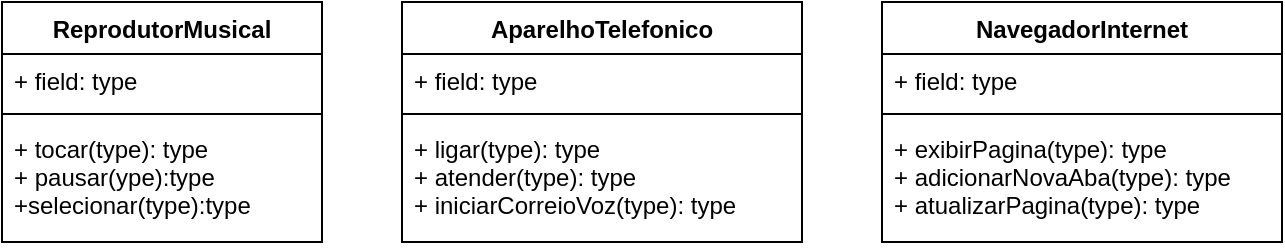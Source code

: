 <mxfile version="20.8.21" type="github">
  <diagram name="Page-1" id="PfA1XvHM_ladCuUfOqcW">
    <mxGraphModel dx="1434" dy="764" grid="1" gridSize="10" guides="1" tooltips="1" connect="1" arrows="1" fold="1" page="1" pageScale="1" pageWidth="850" pageHeight="1100" math="0" shadow="0">
      <root>
        <mxCell id="0" />
        <mxCell id="1" parent="0" />
        <mxCell id="xFN5xvUAvniXmUOgOJQ7-1" value="ReprodutorMusical" style="swimlane;fontStyle=1;align=center;verticalAlign=top;childLayout=stackLayout;horizontal=1;startSize=26;horizontalStack=0;resizeParent=1;resizeParentMax=0;resizeLast=0;collapsible=1;marginBottom=0;" vertex="1" parent="1">
          <mxGeometry x="80" y="160" width="160" height="120" as="geometry">
            <mxRectangle x="340" y="350" width="150" height="30" as="alternateBounds" />
          </mxGeometry>
        </mxCell>
        <mxCell id="xFN5xvUAvniXmUOgOJQ7-2" value="+ field: type" style="text;strokeColor=none;fillColor=none;align=left;verticalAlign=top;spacingLeft=4;spacingRight=4;overflow=hidden;rotatable=0;points=[[0,0.5],[1,0.5]];portConstraint=eastwest;" vertex="1" parent="xFN5xvUAvniXmUOgOJQ7-1">
          <mxGeometry y="26" width="160" height="26" as="geometry" />
        </mxCell>
        <mxCell id="xFN5xvUAvniXmUOgOJQ7-3" value="" style="line;strokeWidth=1;fillColor=none;align=left;verticalAlign=middle;spacingTop=-1;spacingLeft=3;spacingRight=3;rotatable=0;labelPosition=right;points=[];portConstraint=eastwest;strokeColor=inherit;" vertex="1" parent="xFN5xvUAvniXmUOgOJQ7-1">
          <mxGeometry y="52" width="160" height="8" as="geometry" />
        </mxCell>
        <mxCell id="xFN5xvUAvniXmUOgOJQ7-4" value="+ tocar(type): type&#xa;+ pausar(ype):type&#xa;+selecionar(type):type" style="text;strokeColor=none;fillColor=none;align=left;verticalAlign=top;spacingLeft=4;spacingRight=4;overflow=hidden;rotatable=0;points=[[0,0.5],[1,0.5]];portConstraint=eastwest;" vertex="1" parent="xFN5xvUAvniXmUOgOJQ7-1">
          <mxGeometry y="60" width="160" height="60" as="geometry" />
        </mxCell>
        <mxCell id="xFN5xvUAvniXmUOgOJQ7-5" value="AparelhoTelefonico" style="swimlane;fontStyle=1;align=center;verticalAlign=top;childLayout=stackLayout;horizontal=1;startSize=26;horizontalStack=0;resizeParent=1;resizeParentMax=0;resizeLast=0;collapsible=1;marginBottom=0;" vertex="1" parent="1">
          <mxGeometry x="280" y="160" width="200" height="120" as="geometry" />
        </mxCell>
        <mxCell id="xFN5xvUAvniXmUOgOJQ7-6" value="+ field: type" style="text;strokeColor=none;fillColor=none;align=left;verticalAlign=top;spacingLeft=4;spacingRight=4;overflow=hidden;rotatable=0;points=[[0,0.5],[1,0.5]];portConstraint=eastwest;" vertex="1" parent="xFN5xvUAvniXmUOgOJQ7-5">
          <mxGeometry y="26" width="200" height="26" as="geometry" />
        </mxCell>
        <mxCell id="xFN5xvUAvniXmUOgOJQ7-7" value="" style="line;strokeWidth=1;fillColor=none;align=left;verticalAlign=middle;spacingTop=-1;spacingLeft=3;spacingRight=3;rotatable=0;labelPosition=right;points=[];portConstraint=eastwest;strokeColor=inherit;" vertex="1" parent="xFN5xvUAvniXmUOgOJQ7-5">
          <mxGeometry y="52" width="200" height="8" as="geometry" />
        </mxCell>
        <mxCell id="xFN5xvUAvniXmUOgOJQ7-8" value="+ ligar(type): type&#xa;+ atender(type): type&#xa;+ iniciarCorreioVoz(type): type" style="text;strokeColor=none;fillColor=none;align=left;verticalAlign=top;spacingLeft=4;spacingRight=4;overflow=hidden;rotatable=0;points=[[0,0.5],[1,0.5]];portConstraint=eastwest;" vertex="1" parent="xFN5xvUAvniXmUOgOJQ7-5">
          <mxGeometry y="60" width="200" height="60" as="geometry" />
        </mxCell>
        <mxCell id="xFN5xvUAvniXmUOgOJQ7-9" value="NavegadorInternet" style="swimlane;fontStyle=1;align=center;verticalAlign=top;childLayout=stackLayout;horizontal=1;startSize=26;horizontalStack=0;resizeParent=1;resizeParentMax=0;resizeLast=0;collapsible=1;marginBottom=0;" vertex="1" parent="1">
          <mxGeometry x="520" y="160" width="200" height="120" as="geometry" />
        </mxCell>
        <mxCell id="xFN5xvUAvniXmUOgOJQ7-10" value="+ field: type" style="text;strokeColor=none;fillColor=none;align=left;verticalAlign=top;spacingLeft=4;spacingRight=4;overflow=hidden;rotatable=0;points=[[0,0.5],[1,0.5]];portConstraint=eastwest;" vertex="1" parent="xFN5xvUAvniXmUOgOJQ7-9">
          <mxGeometry y="26" width="200" height="26" as="geometry" />
        </mxCell>
        <mxCell id="xFN5xvUAvniXmUOgOJQ7-11" value="" style="line;strokeWidth=1;fillColor=none;align=left;verticalAlign=middle;spacingTop=-1;spacingLeft=3;spacingRight=3;rotatable=0;labelPosition=right;points=[];portConstraint=eastwest;strokeColor=inherit;" vertex="1" parent="xFN5xvUAvniXmUOgOJQ7-9">
          <mxGeometry y="52" width="200" height="8" as="geometry" />
        </mxCell>
        <mxCell id="xFN5xvUAvniXmUOgOJQ7-12" value="+ exibirPagina(type): type&#xa;+ adicionarNovaAba(type): type&#xa;+ atualizarPagina(type): type&#xa;" style="text;strokeColor=none;fillColor=none;align=left;verticalAlign=top;spacingLeft=4;spacingRight=4;overflow=hidden;rotatable=0;points=[[0,0.5],[1,0.5]];portConstraint=eastwest;" vertex="1" parent="xFN5xvUAvniXmUOgOJQ7-9">
          <mxGeometry y="60" width="200" height="60" as="geometry" />
        </mxCell>
      </root>
    </mxGraphModel>
  </diagram>
</mxfile>
